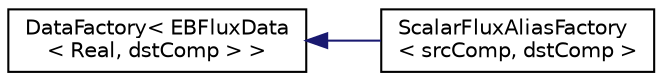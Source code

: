 digraph "Graphical Class Hierarchy"
{
  edge [fontname="Helvetica",fontsize="10",labelfontname="Helvetica",labelfontsize="10"];
  node [fontname="Helvetica",fontsize="10",shape=record];
  rankdir="LR";
  Node0 [label="DataFactory\< EBFluxData\l\< Real, dstComp \> \>",height=0.2,width=0.4,color="black", fillcolor="white", style="filled",URL="$classDataFactory.html"];
  Node0 -> Node1 [dir="back",color="midnightblue",fontsize="10",style="solid",fontname="Helvetica"];
  Node1 [label="ScalarFluxAliasFactory\l\< srcComp, dstComp \>",height=0.2,width=0.4,color="black", fillcolor="white", style="filled",URL="$classScalarFluxAliasFactory.html"];
}
